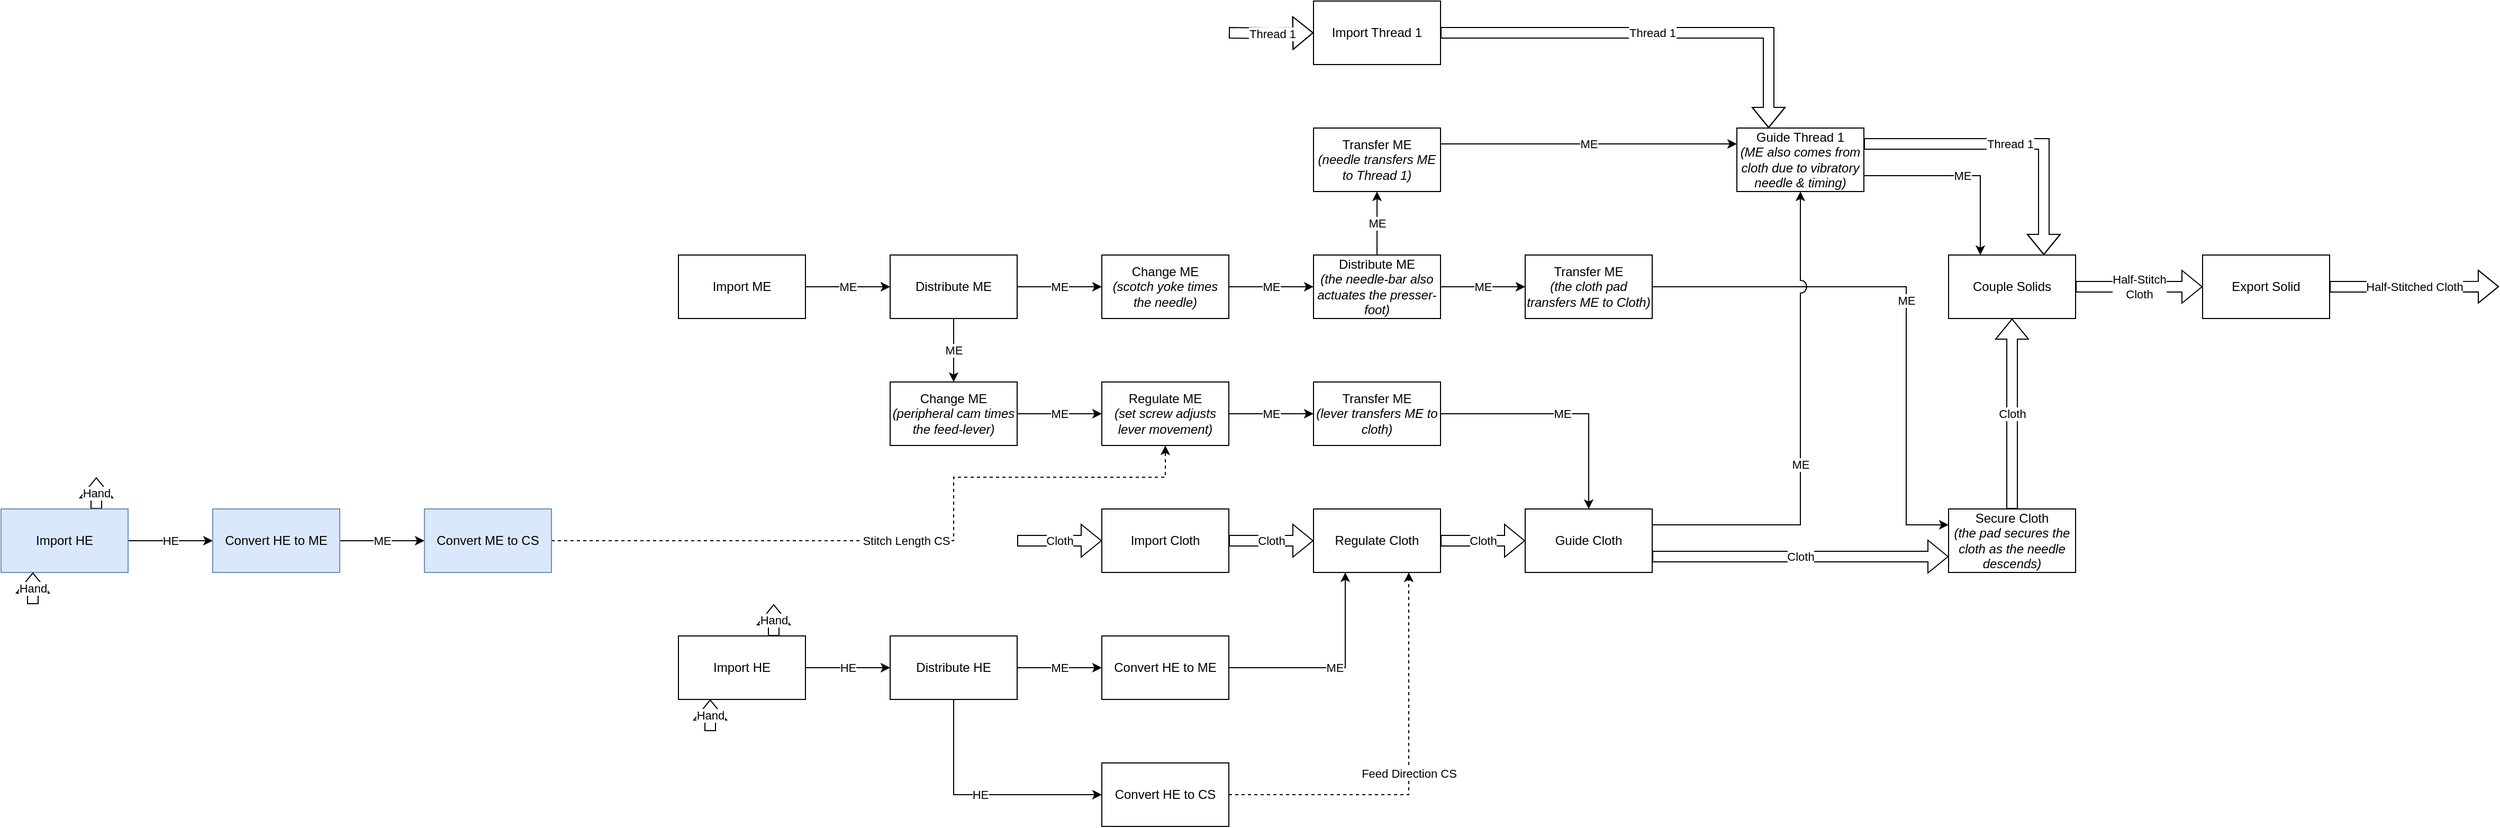 <mxfile version="19.0.3" type="device"><diagram id="FNRvzAsYswy8LIPgQf-P" name="Page-1"><mxGraphModel dx="3304" dy="1970" grid="1" gridSize="10" guides="1" tooltips="1" connect="1" arrows="1" fold="1" page="1" pageScale="1" pageWidth="1100" pageHeight="850" math="0" shadow="0"><root><mxCell id="0"/><mxCell id="1" parent="0"/><mxCell id="K9xiKrzVdu8nt1B3yTem-1" value="Import Thread 1" style="rounded=0;whiteSpace=wrap;html=1;" parent="1" vertex="1"><mxGeometry x="680" y="30" width="120" height="60" as="geometry"/></mxCell><mxCell id="K9xiKrzVdu8nt1B3yTem-27" value="Thread 1" style="edgeStyle=orthogonalEdgeStyle;rounded=0;jumpStyle=line;jumpSize=12;orthogonalLoop=1;jettySize=auto;html=1;exitX=1;exitY=0.5;exitDx=0;exitDy=0;entryX=0.25;entryY=0;entryDx=0;entryDy=0;shape=flexArrow;" parent="1" source="K9xiKrzVdu8nt1B3yTem-1" target="K9xiKrzVdu8nt1B3yTem-25" edge="1"><mxGeometry relative="1" as="geometry"><mxPoint x="800" y="60" as="sourcePoint"/></mxGeometry></mxCell><mxCell id="K9xiKrzVdu8nt1B3yTem-10" value="ME" style="edgeStyle=orthogonalEdgeStyle;rounded=0;orthogonalLoop=1;jettySize=auto;html=1;exitX=1;exitY=0.5;exitDx=0;exitDy=0;entryX=0;entryY=0.5;entryDx=0;entryDy=0;" parent="1" source="K9xiKrzVdu8nt1B3yTem-4" target="K9xiKrzVdu8nt1B3yTem-6" edge="1"><mxGeometry relative="1" as="geometry"/></mxCell><mxCell id="K9xiKrzVdu8nt1B3yTem-4" value="Import ME" style="rounded=0;whiteSpace=wrap;html=1;" parent="1" vertex="1"><mxGeometry x="80" y="270" width="120" height="60" as="geometry"/></mxCell><mxCell id="K9xiKrzVdu8nt1B3yTem-12" value="ME" style="edgeStyle=orthogonalEdgeStyle;rounded=0;orthogonalLoop=1;jettySize=auto;html=1;exitX=1;exitY=0.5;exitDx=0;exitDy=0;entryX=0;entryY=0.5;entryDx=0;entryDy=0;" parent="1" source="K9xiKrzVdu8nt1B3yTem-5" target="K9xiKrzVdu8nt1B3yTem-17" edge="1"><mxGeometry relative="1" as="geometry"><mxPoint x="630" y="210" as="targetPoint"/></mxGeometry></mxCell><mxCell id="K9xiKrzVdu8nt1B3yTem-5" value="Change ME&lt;br&gt;&lt;i&gt;(scotch yoke times the needle)&lt;/i&gt;" style="rounded=0;whiteSpace=wrap;html=1;" parent="1" vertex="1"><mxGeometry x="480" y="270" width="120" height="60" as="geometry"/></mxCell><mxCell id="K9xiKrzVdu8nt1B3yTem-8" value="ME" style="edgeStyle=orthogonalEdgeStyle;rounded=0;orthogonalLoop=1;jettySize=auto;html=1;exitX=0.5;exitY=1;exitDx=0;exitDy=0;entryX=0.5;entryY=0;entryDx=0;entryDy=0;" parent="1" source="K9xiKrzVdu8nt1B3yTem-6" target="K9xiKrzVdu8nt1B3yTem-7" edge="1"><mxGeometry relative="1" as="geometry"/></mxCell><mxCell id="K9xiKrzVdu8nt1B3yTem-9" value="ME" style="edgeStyle=orthogonalEdgeStyle;rounded=0;orthogonalLoop=1;jettySize=auto;html=1;exitX=1;exitY=0.5;exitDx=0;exitDy=0;entryX=0;entryY=0.5;entryDx=0;entryDy=0;" parent="1" source="K9xiKrzVdu8nt1B3yTem-6" target="K9xiKrzVdu8nt1B3yTem-5" edge="1"><mxGeometry relative="1" as="geometry"><mxPoint x="460" y="300" as="targetPoint"/></mxGeometry></mxCell><mxCell id="K9xiKrzVdu8nt1B3yTem-6" value="Distribute ME" style="rounded=0;whiteSpace=wrap;html=1;" parent="1" vertex="1"><mxGeometry x="280" y="270" width="120" height="60" as="geometry"/></mxCell><mxCell id="K9xiKrzVdu8nt1B3yTem-14" value="ME" style="edgeStyle=orthogonalEdgeStyle;rounded=0;orthogonalLoop=1;jettySize=auto;html=1;exitX=1;exitY=0.5;exitDx=0;exitDy=0;entryX=0;entryY=0.5;entryDx=0;entryDy=0;" parent="1" source="K9xiKrzVdu8nt1B3yTem-7" target="K9xiKrzVdu8nt1B3yTem-15" edge="1"><mxGeometry relative="1" as="geometry"><mxPoint x="450" y="370" as="targetPoint"/></mxGeometry></mxCell><mxCell id="K9xiKrzVdu8nt1B3yTem-7" value="Change ME&lt;br&gt;&lt;i&gt;(peripheral cam times the feed-lever)&lt;/i&gt;" style="rounded=0;whiteSpace=wrap;html=1;" parent="1" vertex="1"><mxGeometry x="280" y="390" width="120" height="60" as="geometry"/></mxCell><mxCell id="K9xiKrzVdu8nt1B3yTem-28" value="ME" style="edgeStyle=orthogonalEdgeStyle;rounded=0;jumpStyle=line;jumpSize=12;orthogonalLoop=1;jettySize=auto;html=1;exitX=1;exitY=0.25;exitDx=0;exitDy=0;entryX=0;entryY=0.25;entryDx=0;entryDy=0;" parent="1" source="K9xiKrzVdu8nt1B3yTem-11" target="K9xiKrzVdu8nt1B3yTem-25" edge="1"><mxGeometry relative="1" as="geometry"/></mxCell><mxCell id="K9xiKrzVdu8nt1B3yTem-11" value="Transfer ME&lt;br&gt;&lt;i&gt;(needle transfers ME to Thread 1)&lt;/i&gt;" style="rounded=0;whiteSpace=wrap;html=1;" parent="1" vertex="1"><mxGeometry x="680" y="150" width="120" height="60" as="geometry"/></mxCell><mxCell id="K9xiKrzVdu8nt1B3yTem-22" value="ME" style="edgeStyle=orthogonalEdgeStyle;rounded=0;orthogonalLoop=1;jettySize=auto;html=1;exitX=1;exitY=0.5;exitDx=0;exitDy=0;entryX=0.5;entryY=0;entryDx=0;entryDy=0;" parent="1" source="K9xiKrzVdu8nt1B3yTem-13" target="K9xiKrzVdu8nt1B3yTem-21" edge="1"><mxGeometry relative="1" as="geometry"/></mxCell><mxCell id="K9xiKrzVdu8nt1B3yTem-13" value="Transfer ME&lt;br&gt;&lt;i&gt;(lever transfers ME to cloth)&lt;/i&gt;" style="rounded=0;whiteSpace=wrap;html=1;" parent="1" vertex="1"><mxGeometry x="680" y="390" width="120" height="60" as="geometry"/></mxCell><mxCell id="K9xiKrzVdu8nt1B3yTem-16" value="ME" style="edgeStyle=orthogonalEdgeStyle;rounded=0;orthogonalLoop=1;jettySize=auto;html=1;exitX=1;exitY=0.5;exitDx=0;exitDy=0;entryX=0;entryY=0.5;entryDx=0;entryDy=0;" parent="1" source="K9xiKrzVdu8nt1B3yTem-15" target="K9xiKrzVdu8nt1B3yTem-13" edge="1"><mxGeometry relative="1" as="geometry"/></mxCell><mxCell id="K9xiKrzVdu8nt1B3yTem-15" value="Regulate ME&lt;br&gt;&lt;i&gt;(set screw adjusts lever movement)&lt;/i&gt;" style="rounded=0;whiteSpace=wrap;html=1;" parent="1" vertex="1"><mxGeometry x="480" y="390" width="120" height="60" as="geometry"/></mxCell><mxCell id="K9xiKrzVdu8nt1B3yTem-18" value="ME" style="edgeStyle=orthogonalEdgeStyle;rounded=0;orthogonalLoop=1;jettySize=auto;html=1;exitX=0.5;exitY=0;exitDx=0;exitDy=0;entryX=0.5;entryY=1;entryDx=0;entryDy=0;" parent="1" source="K9xiKrzVdu8nt1B3yTem-17" target="K9xiKrzVdu8nt1B3yTem-11" edge="1"><mxGeometry relative="1" as="geometry"/></mxCell><mxCell id="K9xiKrzVdu8nt1B3yTem-20" value="ME" style="edgeStyle=orthogonalEdgeStyle;rounded=0;orthogonalLoop=1;jettySize=auto;html=1;exitX=1;exitY=0.5;exitDx=0;exitDy=0;entryX=0;entryY=0.5;entryDx=0;entryDy=0;" parent="1" source="K9xiKrzVdu8nt1B3yTem-17" target="K9xiKrzVdu8nt1B3yTem-19" edge="1"><mxGeometry relative="1" as="geometry"/></mxCell><mxCell id="K9xiKrzVdu8nt1B3yTem-17" value="Distribute ME&lt;br&gt;&lt;i&gt;(the needle-bar also actuates the presser-foot)&lt;/i&gt;" style="rounded=0;whiteSpace=wrap;html=1;" parent="1" vertex="1"><mxGeometry x="680" y="270" width="120" height="60" as="geometry"/></mxCell><mxCell id="K9xiKrzVdu8nt1B3yTem-24" value="ME" style="edgeStyle=orthogonalEdgeStyle;rounded=0;orthogonalLoop=1;jettySize=auto;html=1;exitX=1;exitY=0.5;exitDx=0;exitDy=0;entryX=0;entryY=0.25;entryDx=0;entryDy=0;" parent="1" source="K9xiKrzVdu8nt1B3yTem-19" target="K9xiKrzVdu8nt1B3yTem-23" edge="1"><mxGeometry relative="1" as="geometry"><Array as="points"><mxPoint x="1240" y="300"/><mxPoint x="1240" y="525"/></Array></mxGeometry></mxCell><mxCell id="K9xiKrzVdu8nt1B3yTem-19" value="Transfer ME&lt;br&gt;&lt;i&gt;(the cloth pad transfers ME to Cloth)&lt;/i&gt;" style="rounded=0;whiteSpace=wrap;html=1;" parent="1" vertex="1"><mxGeometry x="880" y="270" width="120" height="60" as="geometry"/></mxCell><mxCell id="K9xiKrzVdu8nt1B3yTem-26" value="ME" style="edgeStyle=orthogonalEdgeStyle;rounded=0;orthogonalLoop=1;jettySize=auto;html=1;entryX=0.5;entryY=1;entryDx=0;entryDy=0;jumpStyle=arc;jumpSize=12;exitX=1;exitY=0.25;exitDx=0;exitDy=0;" parent="1" source="K9xiKrzVdu8nt1B3yTem-21" target="K9xiKrzVdu8nt1B3yTem-25" edge="1"><mxGeometry x="-0.133" relative="1" as="geometry"><mxPoint x="1140" y="510" as="sourcePoint"/><Array as="points"/><mxPoint as="offset"/></mxGeometry></mxCell><mxCell id="K9xiKrzVdu8nt1B3yTem-45" value="Cloth" style="edgeStyle=orthogonalEdgeStyle;shape=flexArrow;rounded=0;jumpStyle=line;jumpSize=12;orthogonalLoop=1;jettySize=auto;html=1;exitX=1;exitY=0.75;exitDx=0;exitDy=0;entryX=0;entryY=0.75;entryDx=0;entryDy=0;" parent="1" source="K9xiKrzVdu8nt1B3yTem-21" target="K9xiKrzVdu8nt1B3yTem-23" edge="1"><mxGeometry relative="1" as="geometry"><Array as="points"/></mxGeometry></mxCell><mxCell id="K9xiKrzVdu8nt1B3yTem-21" value="Guide Cloth" style="rounded=0;whiteSpace=wrap;html=1;" parent="1" vertex="1"><mxGeometry x="880" y="510" width="120" height="60" as="geometry"/></mxCell><mxCell id="K9xiKrzVdu8nt1B3yTem-48" value="Cloth" style="edgeStyle=orthogonalEdgeStyle;shape=flexArrow;rounded=0;jumpStyle=line;jumpSize=12;orthogonalLoop=1;jettySize=auto;html=1;exitX=0.5;exitY=0;exitDx=0;exitDy=0;entryX=0.5;entryY=1;entryDx=0;entryDy=0;" parent="1" source="K9xiKrzVdu8nt1B3yTem-23" target="K9xiKrzVdu8nt1B3yTem-46" edge="1"><mxGeometry relative="1" as="geometry"/></mxCell><mxCell id="K9xiKrzVdu8nt1B3yTem-23" value="Secure Cloth&lt;br&gt;&lt;i&gt;(the pad secures the cloth as the needle descends)&lt;/i&gt;" style="rounded=0;whiteSpace=wrap;html=1;" parent="1" vertex="1"><mxGeometry x="1280" y="510" width="120" height="60" as="geometry"/></mxCell><mxCell id="K9xiKrzVdu8nt1B3yTem-47" value="Thread 1" style="edgeStyle=orthogonalEdgeStyle;shape=flexArrow;rounded=0;jumpStyle=line;jumpSize=12;orthogonalLoop=1;jettySize=auto;html=1;exitX=1;exitY=0.25;exitDx=0;exitDy=0;entryX=0.75;entryY=0;entryDx=0;entryDy=0;" parent="1" source="K9xiKrzVdu8nt1B3yTem-25" target="K9xiKrzVdu8nt1B3yTem-46" edge="1"><mxGeometry relative="1" as="geometry"/></mxCell><mxCell id="K9xiKrzVdu8nt1B3yTem-50" value="ME" style="edgeStyle=orthogonalEdgeStyle;rounded=0;jumpStyle=line;jumpSize=12;orthogonalLoop=1;jettySize=auto;html=1;exitX=1;exitY=0.75;exitDx=0;exitDy=0;entryX=0.25;entryY=0;entryDx=0;entryDy=0;" parent="1" source="K9xiKrzVdu8nt1B3yTem-25" target="K9xiKrzVdu8nt1B3yTem-46" edge="1"><mxGeometry relative="1" as="geometry"/></mxCell><mxCell id="K9xiKrzVdu8nt1B3yTem-25" value="Guide Thread 1&lt;br&gt;&lt;i&gt;(ME also comes from cloth due to vibratory needle &amp;amp; timing)&lt;/i&gt;" style="rounded=0;whiteSpace=wrap;html=1;" parent="1" vertex="1"><mxGeometry x="1080" y="150" width="120" height="60" as="geometry"/></mxCell><mxCell id="K9xiKrzVdu8nt1B3yTem-30" value="Thread 1" style="edgeStyle=orthogonalEdgeStyle;shape=flexArrow;rounded=0;jumpStyle=line;jumpSize=12;orthogonalLoop=1;jettySize=auto;html=1;entryX=0;entryY=0.5;entryDx=0;entryDy=0;" parent="1" target="K9xiKrzVdu8nt1B3yTem-1" edge="1"><mxGeometry relative="1" as="geometry"><mxPoint x="600" y="60" as="sourcePoint"/></mxGeometry></mxCell><mxCell id="K9xiKrzVdu8nt1B3yTem-31" value="Stitch Length CS" style="edgeStyle=orthogonalEdgeStyle;rounded=0;jumpStyle=line;jumpSize=12;orthogonalLoop=1;jettySize=auto;html=1;entryX=0.5;entryY=1;entryDx=0;entryDy=0;dashed=1;exitX=1;exitY=0.5;exitDx=0;exitDy=0;" parent="1" source="K9xiKrzVdu8nt1B3yTem-34" target="K9xiKrzVdu8nt1B3yTem-15" edge="1"><mxGeometry relative="1" as="geometry"><mxPoint x="540" y="560" as="sourcePoint"/><Array as="points"><mxPoint x="340" y="540"/><mxPoint x="340" y="480"/><mxPoint x="540" y="480"/></Array></mxGeometry></mxCell><mxCell id="K9xiKrzVdu8nt1B3yTem-35" value="HE" style="edgeStyle=orthogonalEdgeStyle;rounded=0;jumpStyle=line;jumpSize=12;orthogonalLoop=1;jettySize=auto;html=1;exitX=1;exitY=0.5;exitDx=0;exitDy=0;entryX=0;entryY=0.5;entryDx=0;entryDy=0;" parent="1" source="K9xiKrzVdu8nt1B3yTem-32" target="K9xiKrzVdu8nt1B3yTem-33" edge="1"><mxGeometry relative="1" as="geometry"/></mxCell><mxCell id="K9xiKrzVdu8nt1B3yTem-38" value="Hand" style="edgeStyle=orthogonalEdgeStyle;rounded=0;jumpStyle=line;jumpSize=12;orthogonalLoop=1;jettySize=auto;html=1;exitX=0.75;exitY=0;exitDx=0;exitDy=0;shape=flexArrow;" parent="1" source="K9xiKrzVdu8nt1B3yTem-32" edge="1"><mxGeometry x="0.003" relative="1" as="geometry"><mxPoint x="-470" y="480" as="targetPoint"/><mxPoint as="offset"/></mxGeometry></mxCell><mxCell id="K9xiKrzVdu8nt1B3yTem-32" value="Import HE" style="rounded=0;whiteSpace=wrap;html=1;fillColor=#dae8fc;strokeColor=#6c8ebf;" parent="1" vertex="1"><mxGeometry x="-560" y="510" width="120" height="60" as="geometry"/></mxCell><mxCell id="K9xiKrzVdu8nt1B3yTem-36" value="ME" style="edgeStyle=orthogonalEdgeStyle;rounded=0;jumpStyle=line;jumpSize=12;orthogonalLoop=1;jettySize=auto;html=1;exitX=1;exitY=0.5;exitDx=0;exitDy=0;entryX=0;entryY=0.5;entryDx=0;entryDy=0;" parent="1" source="K9xiKrzVdu8nt1B3yTem-33" target="K9xiKrzVdu8nt1B3yTem-34" edge="1"><mxGeometry relative="1" as="geometry"/></mxCell><mxCell id="K9xiKrzVdu8nt1B3yTem-33" value="Convert HE to ME" style="rounded=0;whiteSpace=wrap;html=1;fillColor=#dae8fc;strokeColor=#6c8ebf;" parent="1" vertex="1"><mxGeometry x="-360" y="510" width="120" height="60" as="geometry"/></mxCell><mxCell id="K9xiKrzVdu8nt1B3yTem-34" value="Convert ME to CS" style="rounded=0;whiteSpace=wrap;html=1;fillColor=#dae8fc;strokeColor=#6c8ebf;" parent="1" vertex="1"><mxGeometry x="-160" y="510" width="120" height="60" as="geometry"/></mxCell><mxCell id="K9xiKrzVdu8nt1B3yTem-37" value="Hand" style="shape=flexArrow;endArrow=classic;html=1;rounded=0;jumpStyle=line;jumpSize=12;entryX=0.25;entryY=1;entryDx=0;entryDy=0;" parent="1" target="K9xiKrzVdu8nt1B3yTem-32" edge="1"><mxGeometry width="50" height="50" relative="1" as="geometry"><mxPoint x="-530" y="600" as="sourcePoint"/><mxPoint x="-510" y="650" as="targetPoint"/></mxGeometry></mxCell><mxCell id="K9xiKrzVdu8nt1B3yTem-44" value="Cloth" style="edgeStyle=orthogonalEdgeStyle;shape=flexArrow;rounded=0;jumpStyle=line;jumpSize=12;orthogonalLoop=1;jettySize=auto;html=1;exitX=1;exitY=0.5;exitDx=0;exitDy=0;entryX=0;entryY=0.5;entryDx=0;entryDy=0;" parent="1" source="K9xiKrzVdu8nt1B3yTem-39" target="K9xiKrzVdu8nt1B3yTem-21" edge="1"><mxGeometry relative="1" as="geometry"/></mxCell><mxCell id="K9xiKrzVdu8nt1B3yTem-39" value="Regulate Cloth" style="rounded=0;whiteSpace=wrap;html=1;" parent="1" vertex="1"><mxGeometry x="680" y="510" width="120" height="60" as="geometry"/></mxCell><mxCell id="K9xiKrzVdu8nt1B3yTem-43" value="Cloth" style="edgeStyle=orthogonalEdgeStyle;rounded=0;jumpStyle=line;jumpSize=12;orthogonalLoop=1;jettySize=auto;html=1;exitX=1;exitY=0.5;exitDx=0;exitDy=0;entryX=0;entryY=0.5;entryDx=0;entryDy=0;shape=flexArrow;" parent="1" source="K9xiKrzVdu8nt1B3yTem-40" target="K9xiKrzVdu8nt1B3yTem-39" edge="1"><mxGeometry relative="1" as="geometry"/></mxCell><mxCell id="K9xiKrzVdu8nt1B3yTem-40" value="Import Cloth" style="rounded=0;whiteSpace=wrap;html=1;" parent="1" vertex="1"><mxGeometry x="480" y="510" width="120" height="60" as="geometry"/></mxCell><mxCell id="K9xiKrzVdu8nt1B3yTem-41" value="Feed Direction CS" style="edgeStyle=orthogonalEdgeStyle;rounded=0;jumpStyle=line;jumpSize=12;orthogonalLoop=1;jettySize=auto;html=1;entryX=0.75;entryY=1;entryDx=0;entryDy=0;dashed=1;exitX=1;exitY=0.5;exitDx=0;exitDy=0;" parent="1" source="K9xiKrzVdu8nt1B3yTem-59" target="K9xiKrzVdu8nt1B3yTem-39" edge="1"><mxGeometry relative="1" as="geometry"><mxPoint x="740" y="640" as="sourcePoint"/></mxGeometry></mxCell><mxCell id="K9xiKrzVdu8nt1B3yTem-42" value="Cloth" style="shape=flexArrow;endArrow=classic;html=1;rounded=0;jumpStyle=line;jumpSize=12;entryX=0;entryY=0.5;entryDx=0;entryDy=0;" parent="1" target="K9xiKrzVdu8nt1B3yTem-40" edge="1"><mxGeometry width="50" height="50" relative="1" as="geometry"><mxPoint x="400" y="540" as="sourcePoint"/><mxPoint x="400" y="530" as="targetPoint"/></mxGeometry></mxCell><mxCell id="K9xiKrzVdu8nt1B3yTem-52" value="Half-Stitch&lt;br&gt;Cloth" style="edgeStyle=orthogonalEdgeStyle;rounded=0;jumpStyle=line;jumpSize=12;orthogonalLoop=1;jettySize=auto;html=1;exitX=1;exitY=0.5;exitDx=0;exitDy=0;entryX=0;entryY=0.5;entryDx=0;entryDy=0;shape=flexArrow;" parent="1" source="K9xiKrzVdu8nt1B3yTem-46" target="K9xiKrzVdu8nt1B3yTem-51" edge="1"><mxGeometry relative="1" as="geometry"/></mxCell><mxCell id="K9xiKrzVdu8nt1B3yTem-46" value="Couple Solids" style="rounded=0;whiteSpace=wrap;html=1;" parent="1" vertex="1"><mxGeometry x="1280" y="270" width="120" height="60" as="geometry"/></mxCell><mxCell id="K9xiKrzVdu8nt1B3yTem-53" value="Half-Stitched Cloth" style="edgeStyle=orthogonalEdgeStyle;shape=flexArrow;rounded=0;jumpStyle=line;jumpSize=12;orthogonalLoop=1;jettySize=auto;html=1;exitX=1;exitY=0.5;exitDx=0;exitDy=0;" parent="1" source="K9xiKrzVdu8nt1B3yTem-51" edge="1"><mxGeometry relative="1" as="geometry"><mxPoint x="1800" y="299.824" as="targetPoint"/></mxGeometry></mxCell><mxCell id="K9xiKrzVdu8nt1B3yTem-51" value="Export Solid" style="rounded=0;whiteSpace=wrap;html=1;" parent="1" vertex="1"><mxGeometry x="1520" y="270" width="120" height="60" as="geometry"/></mxCell><mxCell id="K9xiKrzVdu8nt1B3yTem-54" value="HE" style="edgeStyle=orthogonalEdgeStyle;rounded=0;jumpStyle=line;jumpSize=12;orthogonalLoop=1;jettySize=auto;html=1;exitX=1;exitY=0.5;exitDx=0;exitDy=0;entryX=0;entryY=0.5;entryDx=0;entryDy=0;" parent="1" source="K9xiKrzVdu8nt1B3yTem-56" target="K9xiKrzVdu8nt1B3yTem-58" edge="1"><mxGeometry relative="1" as="geometry"/></mxCell><mxCell id="K9xiKrzVdu8nt1B3yTem-55" value="Hand" style="edgeStyle=orthogonalEdgeStyle;rounded=0;jumpStyle=line;jumpSize=12;orthogonalLoop=1;jettySize=auto;html=1;exitX=0.75;exitY=0;exitDx=0;exitDy=0;shape=flexArrow;" parent="1" source="K9xiKrzVdu8nt1B3yTem-56" edge="1"><mxGeometry x="0.003" relative="1" as="geometry"><mxPoint x="170" y="600" as="targetPoint"/><mxPoint as="offset"/></mxGeometry></mxCell><mxCell id="K9xiKrzVdu8nt1B3yTem-56" value="Import HE" style="rounded=0;whiteSpace=wrap;html=1;" parent="1" vertex="1"><mxGeometry x="80" y="630" width="120" height="60" as="geometry"/></mxCell><mxCell id="K9xiKrzVdu8nt1B3yTem-57" value="ME" style="edgeStyle=orthogonalEdgeStyle;rounded=0;jumpStyle=line;jumpSize=12;orthogonalLoop=1;jettySize=auto;html=1;exitX=1;exitY=0.5;exitDx=0;exitDy=0;entryX=0;entryY=0.5;entryDx=0;entryDy=0;" parent="1" source="K9xiKrzVdu8nt1B3yTem-58" target="OJGVH-M3dHdPpAZUQuLK-1" edge="1"><mxGeometry relative="1" as="geometry"><mxPoint x="450" y="660" as="targetPoint"/></mxGeometry></mxCell><mxCell id="OJGVH-M3dHdPpAZUQuLK-2" value="HE" style="edgeStyle=orthogonalEdgeStyle;rounded=0;jumpStyle=line;jumpSize=12;orthogonalLoop=1;jettySize=auto;html=1;exitX=0.5;exitY=1;exitDx=0;exitDy=0;entryX=0;entryY=0.5;entryDx=0;entryDy=0;" parent="1" source="K9xiKrzVdu8nt1B3yTem-58" target="K9xiKrzVdu8nt1B3yTem-59" edge="1"><mxGeometry relative="1" as="geometry"/></mxCell><mxCell id="K9xiKrzVdu8nt1B3yTem-58" value="Distribute HE" style="rounded=0;whiteSpace=wrap;html=1;" parent="1" vertex="1"><mxGeometry x="280" y="630" width="120" height="60" as="geometry"/></mxCell><mxCell id="K9xiKrzVdu8nt1B3yTem-59" value="Convert HE to CS" style="rounded=0;whiteSpace=wrap;html=1;" parent="1" vertex="1"><mxGeometry x="480" y="750" width="120" height="60" as="geometry"/></mxCell><mxCell id="K9xiKrzVdu8nt1B3yTem-60" value="Hand" style="shape=flexArrow;endArrow=classic;html=1;rounded=0;jumpStyle=line;jumpSize=12;entryX=0.25;entryY=1;entryDx=0;entryDy=0;" parent="1" target="K9xiKrzVdu8nt1B3yTem-56" edge="1"><mxGeometry width="50" height="50" relative="1" as="geometry"><mxPoint x="110" y="720" as="sourcePoint"/><mxPoint x="130" y="770" as="targetPoint"/></mxGeometry></mxCell><mxCell id="OJGVH-M3dHdPpAZUQuLK-3" value="ME" style="edgeStyle=orthogonalEdgeStyle;rounded=0;jumpStyle=line;jumpSize=12;orthogonalLoop=1;jettySize=auto;html=1;exitX=1;exitY=0.5;exitDx=0;exitDy=0;entryX=0.25;entryY=1;entryDx=0;entryDy=0;" parent="1" source="OJGVH-M3dHdPpAZUQuLK-1" target="K9xiKrzVdu8nt1B3yTem-39" edge="1"><mxGeometry relative="1" as="geometry"/></mxCell><mxCell id="OJGVH-M3dHdPpAZUQuLK-1" value="Convert HE to ME" style="rounded=0;whiteSpace=wrap;html=1;" parent="1" vertex="1"><mxGeometry x="480" y="630" width="120" height="60" as="geometry"/></mxCell></root></mxGraphModel></diagram></mxfile>